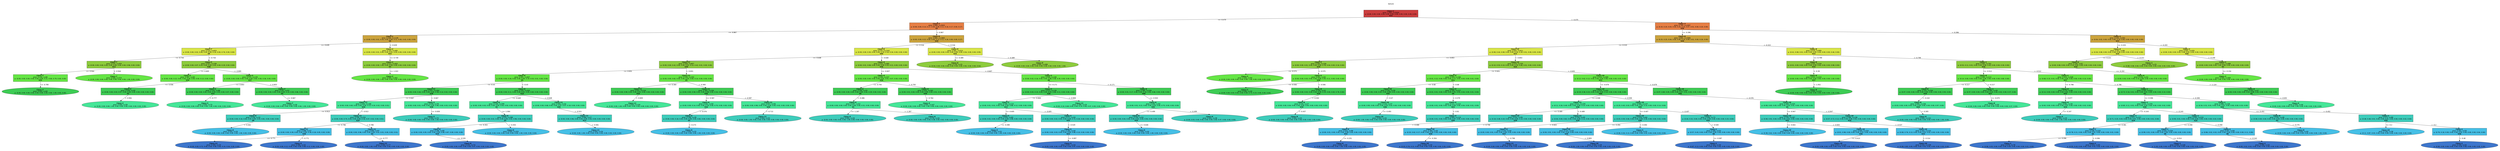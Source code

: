 digraph Tree {
splines=false;
graph [pad=".25", ranksep="0.5", nodesep="1"];
node [shape=rect, style="filled", color="black", fontname="helvetica",fillcolor="white"] ;
edge [fontname="helvetica"] ;
0 [label="texture", shape=plaintext];
0:s -> 1:n [style=invis];   
1 [label=<<b> Class=1 </b> <br/> error: 1.000, n=5500 <br/> p: (0.09, 0.09, 0.09, 0.09, 0.09, 0.09, 0.09, 0.09, 0.09, 0.09, 0.09) <br/><b>V33</b>>, fillcolor="0.000 0.7 0.800", shape="rect"];
2 [label=<<b> Class=2 </b> <br/> error: 0.808, n=3003 <br/> p: (0.00, 0.00, 0.14, 0.17, 0.00, 0.08, 0.11, 0.16, 0.17, 0.00, 0.17) <br/><b>V3</b>>, fillcolor="0.060 0.7 0.900", shape="rect"];
1:s -> 2:n [label="<= -0.475"] ;
3 [label=<<b> Class=2 </b> <br/> error: 0.436, n=1138 <br/> p: (0.00, 0.00, 0.01, 0.44, 0.00, 0.00, 0.11, 0.00, 0.43, 0.00, 0.00) <br/><b>V4</b>>, fillcolor="0.120 0.7 0.800", shape="rect"];
2:s -> 3:n [label="<= -0.867"] ;
4 [label=<<b> Class=7 </b> <br/> error: 0.314, n=653 <br/> p: (0.00, 0.00, 0.02, 0.06, 0.00, 0.00, 0.16, 0.00, 0.76, 0.00, 0.00) <br/><b>V9</b>>, fillcolor="0.180 0.7 0.900", shape="rect"];
3:s -> 4:n [label="<= -0.639"] ;
5 [label=<<b> Class=7 </b> <br/> error: 0.070, n=454 <br/> p: (0.00, 0.00, 0.00, 0.00, 0.00, 0.00, 0.04, 0.00, 0.96, 0.00, 0.00) <br/><b>V12</b>>, fillcolor="0.240 0.7 0.800", shape="rect"];
4:s -> 5:n [label="<= -0.744"] ;
6 [label=<<b> Class=7 </b> <br/> error: 0.216, n=80 <br/> p: (0.00, 0.00, 0.00, 0.00, 0.00, 0.00, 0.21, 0.00, 0.79, 0.00, 0.00) <br/><b>V35</b>>, fillcolor="0.300 0.7 0.900", shape="rect"];
5:s -> 6:n [label="<= -0.944"] ;
7 [label=<<b> Class=7 </b> <br/> error: 0.000, n=60 <br/> p: (0.00, 0.00, 0.00, 0.00, 0.00, 0.00, 0.00, 0.00, 1.00, 0.00, 0.00) >, fillcolor="0.360 0.7 0.800", shape="oval"];
6:s -> 7:n [label="<= -0.785"] ;
8 [label=<<b> Class=7 </b> <br/> error: 0.008, n=374 <br/> p: (0.00, 0.00, 0.00, 0.00, 0.00, 0.00, 0.00, 0.00, 1.00, 0.00, 0.00) >, fillcolor="0.300 0.7 0.900", shape="oval"];
5:s -> 8:n [label="> -0.944"] ;
9 [label=<<b> Class=5 </b> <br/> error: 0.507, n=199 <br/> p: (0.00, 0.00, 0.07, 0.20, 0.00, 0.00, 0.45, 0.00, 0.29, 0.00, 0.00) <br/><b>V38</b>>, fillcolor="0.240 0.7 0.800", shape="rect"];
4:s -> 9:n [label="> -0.744"] ;
10 [label=<<b> Class=2 </b> <br/> error: 0.367, n=60 <br/> p: (0.00, 0.00, 0.22, 0.65, 0.00, 0.00, 0.00, 0.00, 0.13, 0.00, 0.00) <br/><b>V24</b>>, fillcolor="0.300 0.7 0.900", shape="rect"];
9:s -> 10:n [label="<= -0.805"] ;
11 [label=<<b> Class=2 </b> <br/> error: 0.049, n=40 <br/> p: (0.00, 0.00, 0.03, 0.97, 0.00, 0.00, 0.00, 0.00, 0.00, 0.00, 0.00) <br/><b>V2</b>>, fillcolor="0.360 0.7 0.800", shape="rect"];
10:s -> 11:n [label="<= -0.936"] ;
12 [label=<<b> Class=2 </b> <br/> error: 0.000, n=39 <br/> p: (0.00, 0.00, 0.00, 1.00, 0.00, 0.00, 0.00, 0.00, 0.00, 0.00, 0.00) >, fillcolor="0.420 0.7 0.900", shape="oval"];
11:s -> 12:n [label="> -0.961"] ;
13 [label=<<b> Class=5 </b> <br/> error: 0.272, n=139 <br/> p: (0.00, 0.00, 0.00, 0.00, 0.00, 0.00, 0.64, 0.00, 0.36, 0.00, 0.00) <br/><b>V27</b>>, fillcolor="0.300 0.7 0.900", shape="rect"];
9:s -> 13:n [label="> -0.805"] ;
14 [label=<<b> Class=5 </b> <br/> error: 0.104, n=88 <br/> p: (0.00, 0.00, 0.00, 0.00, 0.00, 0.00, 0.93, 0.00, 0.07, 0.00, 0.00) <br/><b>V33</b>>, fillcolor="0.360 0.7 0.800", shape="rect"];
13:s -> 14:n [label="<= -0.853"] ;
15 [label=<<b> Class=5 </b> <br/> error: 0.000, n=75 <br/> p: (0.00, 0.00, 0.00, 0.00, 0.00, 0.00, 1.00, 0.00, 0.00, 0.00, 0.00) >, fillcolor="0.420 0.7 0.900", shape="oval"];
14:s -> 15:n [label="> -0.777"] ;
16 [label=<<b> Class=7 </b> <br/> error: 0.167, n=51 <br/> p: (0.00, 0.00, 0.00, 0.00, 0.00, 0.00, 0.14, 0.00, 0.86, 0.00, 0.00) <br/><b>V5</b>>, fillcolor="0.360 0.7 0.800", shape="rect"];
13:s -> 16:n [label="> -0.853"] ;
17 [label=<<b> Class=7 </b> <br/> error: 0.000, n=36 <br/> p: (0.00, 0.00, 0.00, 0.00, 0.00, 0.00, 0.00, 0.00, 1.00, 0.00, 0.00) >, fillcolor="0.420 0.7 0.900", shape="oval"];
16:s -> 17:n [label="<= -0.667"] ;
18 [label=<<b> Class=2 </b> <br/> error: 0.103, n=485 <br/> p: (0.00, 0.00, 0.01, 0.95, 0.00, 0.01, 0.03, 0.00, 0.00, 0.00, 0.00) <br/><b>V33</b>>, fillcolor="0.180 0.7 0.900", shape="rect"];
3:s -> 18:n [label="> -0.639"] ;
19 [label=<<b> Class=2 </b> <br/> error: 0.012, n=463 <br/> p: (0.00, 0.00, 0.00, 1.00, 0.00, 0.00, 0.00, 0.00, 0.00, 0.00, 0.00) <br/><b>V3</b>>, fillcolor="0.240 0.7 0.800", shape="rect"];
18:s -> 19:n [label="<= -0.739"] ;
20 [label=<<b> Class=2 </b> <br/> error: 0.000, n=461 <br/> p: (0.00, 0.00, 0.00, 1.00, 0.00, 0.00, 0.00, 0.00, 0.00, 0.00, 0.00) >, fillcolor="0.300 0.7 0.900", shape="oval"];
19:s -> 20:n [label="<= -1.022"] ;
21 [label=<<b> Class=9 </b> <br/> error: 0.665, n=1865 <br/> p: (0.00, 0.00, 0.22, 0.00, 0.00, 0.13, 0.11, 0.26, 0.00, 0.00, 0.27) <br/><b>V20</b>>, fillcolor="0.120 0.7 0.800", shape="rect"];
2:s -> 21:n [label="> -0.867"] ;
22 [label=<<b> Class=6 </b> <br/> error: 0.579, n=1342 <br/> p: (0.00, 0.00, 0.30, 0.00, 0.00, 0.19, 0.16, 0.34, 0.00, 0.00, 0.00) <br/><b>V40</b>>, fillcolor="0.180 0.7 0.900", shape="rect"];
21:s -> 22:n [label="<= -0.316"] ;
23 [label=<<b> Class=11 </b> <br/> error: 0.459, n=857 <br/> p: (0.00, 0.00, 0.42, 0.00, 0.00, 0.02, 0.14, 0.42, 0.01, 0.00, 0.00) <br/><b>V30</b>>, fillcolor="0.240 0.7 0.800", shape="rect"];
22:s -> 23:n [label="<= -0.648"] ;
24 [label=<<b> Class=6 </b> <br/> error: 0.451, n=607 <br/> p: (0.00, 0.00, 0.26, 0.00, 0.00, 0.00, 0.19, 0.53, 0.01, 0.00, 0.00) <br/><b>V5</b>>, fillcolor="0.300 0.7 0.900", shape="rect"];
23:s -> 24:n [label="<= -0.831"] ;
25 [label=<<b> Class=11 </b> <br/> error: 0.457, n=264 <br/> p: (0.00, 0.00, 0.46, 0.00, 0.00, 0.00, 0.38, 0.14, 0.02, 0.00, 0.00) <br/><b>V38</b>>, fillcolor="0.360 0.7 0.800", shape="rect"];
24:s -> 25:n [label="<= -0.43"] ;
26 [label=<<b> Class=11 </b> <br/> error: 0.404, n=186 <br/> p: (0.00, 0.00, 0.65, 0.00, 0.00, 0.00, 0.13, 0.20, 0.02, 0.00, 0.01) <br/><b>V24</b>>, fillcolor="0.420 0.7 0.900", shape="rect"];
25:s -> 26:n [label="<= -0.667"] ;
27 [label=<<b> Class=6 </b> <br/> error: 0.236, n=32 <br/> p: (0.00, 0.00, 0.16, 0.00, 0.00, 0.00, 0.03, 0.81, 0.00, 0.00, 0.00) <br/><b>V6</b>>, fillcolor="0.480 0.7 0.800", shape="rect"];
26:s -> 27:n [label="<= -0.913"] ;
28 [label=<<b> Class=6 </b> <br/> error: 0.000, n=26 <br/> p: (0.00, 0.00, 0.00, 0.00, 0.00, 0.00, 0.00, 1.00, 0.00, 0.00, 0.00) >, fillcolor="0.540 0.7 0.900", shape="oval"];
27:s -> 28:n [label="> -0.462"] ;
29 [label=<<b> Class=11 </b> <br/> error: 0.336, n=154 <br/> p: (0.00, 0.00, 0.75, 0.00, 0.00, 0.00, 0.16, 0.07, 0.02, 0.00, 0.01) <br/><b>V10</b>>, fillcolor="0.480 0.7 0.800", shape="rect"];
26:s -> 29:n [label="> -0.913"] ;
30 [label=<<b> Class=11 </b> <br/> error: 0.498, n=57 <br/> p: (0.00, 0.00, 0.39, 0.00, 0.00, 0.00, 0.39, 0.18, 0.05, 0.00, 0.00) <br/><b>V38</b>>, fillcolor="0.540 0.7 0.900", shape="rect"];
29:s -> 30:n [label="<= -0.786"] ;
31 [label=<<b> Class=11 </b> <br/> error: 0.295, n=25 <br/> p: (0.00, 0.00, 0.72, 0.00, 0.00, 0.00, 0.00, 0.24, 0.04, 0.00, 0.00) >, fillcolor="0.600 0.7 0.800", shape="oval"];
30:s -> 31:n [label="<= -0.771"] ;
32 [label=<<b> Class=5 </b> <br/> error: 0.396, n=32 <br/> p: (0.00, 0.00, 0.12, 0.00, 0.00, 0.00, 0.69, 0.12, 0.06, 0.00, 0.00) >, fillcolor="0.600 0.7 0.800", shape="oval"];
30:s -> 32:n [label="> -0.771"] ;
33 [label=<<b> Class=11 </b> <br/> error: 0.090, n=97 <br/> p: (0.00, 0.00, 0.96, 0.00, 0.00, 0.00, 0.02, 0.01, 0.00, 0.00, 0.01) <br/><b>V2</b>>, fillcolor="0.540 0.7 0.900", shape="rect"];
29:s -> 33:n [label="> -0.786"] ;
34 [label=<<b> Class=11 </b> <br/> error: 0.000, n=77 <br/> p: (0.00, 0.00, 1.00, 0.00, 0.00, 0.00, 0.00, 0.00, 0.00, 0.00, 0.00) >, fillcolor="0.600 0.7 0.800", shape="oval"];
33:s -> 34:n [label="<= -0.777"] ;
35 [label=<<b> Class=5 </b> <br/> error: 0.078, n=78 <br/> p: (0.00, 0.00, 0.01, 0.00, 0.00, 0.00, 0.96, 0.00, 0.03, 0.00, 0.00) <br/><b>V28</b>>, fillcolor="0.420 0.7 0.900", shape="rect"];
25:s -> 35:n [label="> -0.667"] ;
36 [label=<<b> Class=5 </b> <br/> error: 0.000, n=70 <br/> p: (0.00, 0.00, 0.00, 0.00, 0.00, 0.00, 1.00, 0.00, 0.00, 0.00, 0.00) >, fillcolor="0.480 0.7 0.800", shape="oval"];
35:s -> 36:n [label="<= -0.658"] ;
37 [label=<<b> Class=6 </b> <br/> error: 0.244, n=343 <br/> p: (0.00, 0.00, 0.11, 0.00, 0.00, 0.01, 0.05, 0.83, 0.00, 0.00, 0.00) <br/><b>V10</b>>, fillcolor="0.360 0.7 0.800", shape="rect"];
24:s -> 37:n [label="> -0.43"] ;
38 [label=<<b> Class=6 </b> <br/> error: 0.130, n=299 <br/> p: (0.00, 0.00, 0.03, 0.00, 0.00, 0.00, 0.04, 0.93, 0.00, 0.00, 0.00) <br/><b>V1</b>>, fillcolor="0.420 0.7 0.900", shape="rect"];
37:s -> 38:n [label="<= -0.648"] ;
39 [label=<<b> Class=6 </b> <br/> error: 0.078, n=288 <br/> p: (0.00, 0.00, 0.01, 0.00, 0.00, 0.00, 0.02, 0.96, 0.00, 0.00, 0.00) <br/><b>V5</b>>, fillcolor="0.480 0.7 0.800", shape="rect"];
38:s -> 39:n [label="<= -1.064"] ;
40 [label=<<b> Class=6 </b> <br/> error: 0.196, n=85 <br/> p: (0.00, 0.00, 0.05, 0.00, 0.00, 0.00, 0.08, 0.87, 0.00, 0.00, 0.00) <br/><b>V19</b>>, fillcolor="0.540 0.7 0.900", shape="rect"];
39:s -> 40:n [label="<= -0.353"] ;
41 [label=<<b> Class=6 </b> <br/> error: 0.103, n=74 <br/> p: (0.00, 0.00, 0.00, 0.00, 0.00, 0.00, 0.07, 0.93, 0.00, 0.00, 0.00) >, fillcolor="0.600 0.7 0.800", shape="oval"];
40:s -> 41:n [label="<= -0.535"] ;
42 [label=<<b> Class=6 </b> <br/> error: 0.000, n=203 <br/> p: (0.00, 0.00, 0.00, 0.00, 0.00, 0.00, 0.00, 1.00, 0.00, 0.00, 0.00) >, fillcolor="0.540 0.7 0.900", shape="oval"];
39:s -> 42:n [label="> -0.353"] ;
43 [label=<<b> Class=11 </b> <br/> error: 0.391, n=44 <br/> p: (0.00, 0.00, 0.68, 0.00, 0.00, 0.07, 0.07, 0.18, 0.00, 0.00, 0.00) <br/><b>V26</b>>, fillcolor="0.420 0.7 0.900", shape="rect"];
37:s -> 43:n [label="> -0.648"] ;
44 [label=<<b> Class=11 </b> <br/> error: 0.066, n=27 <br/> p: (0.00, 0.00, 0.96, 0.00, 0.00, 0.00, 0.04, 0.00, 0.00, 0.00, 0.00) <br/><b>V13</b>>, fillcolor="0.480 0.7 0.800", shape="rect"];
43:s -> 44:n [label="> -0.521"] ;
45 [label=<<b> Class=11 </b> <br/> error: 0.000, n=26 <br/> p: (0.00, 0.00, 1.00, 0.00, 0.00, 0.00, 0.00, 0.00, 0.00, 0.00, 0.00) >, fillcolor="0.540 0.7 0.900", shape="oval"];
44:s -> 45:n [label="> -0.581"] ;
46 [label=<<b> Class=11 </b> <br/> error: 0.239, n=250 <br/> p: (0.00, 0.00, 0.82, 0.00, 0.00, 0.04, 0.00, 0.14, 0.00, 0.00, 0.00) <br/><b>V5</b>>, fillcolor="0.300 0.7 0.900", shape="rect"];
23:s -> 46:n [label="> -0.831"] ;
47 [label=<<b> Class=11 </b> <br/> error: 0.031, n=144 <br/> p: (0.00, 0.00, 0.99, 0.00, 0.00, 0.01, 0.00, 0.00, 0.00, 0.00, 0.00) <br/><b>V10</b>>, fillcolor="0.360 0.7 0.800", shape="rect"];
46:s -> 47:n [label="<= -0.369"] ;
48 [label=<<b> Class=11 </b> <br/> error: 0.000, n=140 <br/> p: (0.00, 0.00, 1.00, 0.00, 0.00, 0.00, 0.00, 0.00, 0.00, 0.00, 0.00) >, fillcolor="0.420 0.7 0.900", shape="oval"];
47:s -> 48:n [label="> -0.805"] ;
49 [label=<<b> Class=11 </b> <br/> error: 0.365, n=106 <br/> p: (0.00, 0.00, 0.58, 0.00, 0.00, 0.08, 0.00, 0.34, 0.00, 0.00, 0.00) <br/><b>V36</b>>, fillcolor="0.360 0.7 0.800", shape="rect"];
46:s -> 49:n [label="> -0.369"] ;
50 [label=<<b> Class=6 </b> <br/> error: 0.341, n=50 <br/> p: (0.00, 0.00, 0.14, 0.00, 0.00, 0.16, 0.00, 0.70, 0.00, 0.00, 0.00) <br/><b>V16</b>>, fillcolor="0.420 0.7 0.900", shape="rect"];
49:s -> 50:n [label="<= -0.587"] ;
51 [label=<<b> Class=6 </b> <br/> error: 0.196, n=39 <br/> p: (0.00, 0.00, 0.18, 0.00, 0.00, 0.00, 0.00, 0.82, 0.00, 0.00, 0.00) <br/><b>V5</b>>, fillcolor="0.480 0.7 0.800", shape="rect"];
50:s -> 51:n [label="> -0.576"] ;
52 [label=<<b> Class=6 </b> <br/> error: 0.000, n=25 <br/> p: (0.00, 0.00, 0.00, 0.00, 0.00, 0.00, 0.00, 1.00, 0.00, 0.00, 0.00) >, fillcolor="0.540 0.7 0.900", shape="oval"];
51:s -> 52:n [label="> -0.273"] ;
53 [label=<<b> Class=11 </b> <br/> error: 0.037, n=56 <br/> p: (0.00, 0.00, 0.98, 0.00, 0.00, 0.00, 0.00, 0.02, 0.00, 0.00, 0.00) <br/><b>V24</b>>, fillcolor="0.420 0.7 0.900", shape="rect"];
49:s -> 53:n [label="> -0.587"] ;
54 [label=<<b> Class=11 </b> <br/> error: 0.000, n=55 <br/> p: (0.00, 0.00, 1.00, 0.00, 0.00, 0.00, 0.00, 0.00, 0.00, 0.00, 0.00) >, fillcolor="0.480 0.7 0.800", shape="oval"];
53:s -> 54:n [label="> -0.713"] ;
55 [label=<<b> Class=4 </b> <br/> error: 0.532, n=485 <br/> p: (0.00, 0.01, 0.08, 0.00, 0.00, 0.49, 0.20, 0.21, 0.00, 0.00, 0.00) <br/><b>V36</b>>, fillcolor="0.240 0.7 0.800", shape="rect"];
22:s -> 55:n [label="> -0.648"] ;
56 [label=<<b> Class=4 </b> <br/> error: 0.150, n=237 <br/> p: (0.00, 0.00, 0.00, 0.00, 0.00, 0.91, 0.01, 0.07, 0.00, 0.00, 0.00) <br/><b>V30</b>>, fillcolor="0.300 0.7 0.900", shape="rect"];
55:s -> 56:n [label="<= -0.607"] ;
57 [label=<<b> Class=4 </b> <br/> error: 0.346, n=55 <br/> p: (0.00, 0.00, 0.00, 0.00, 0.00, 0.65, 0.04, 0.29, 0.00, 0.02, 0.00) <br/><b>V4</b>>, fillcolor="0.360 0.7 0.800", shape="rect"];
56:s -> 57:n [label="<= -0.793"] ;
58 [label=<<b> Class=4 </b> <br/> error: 0.257, n=52 <br/> p: (0.00, 0.00, 0.00, 0.00, 0.00, 0.69, 0.00, 0.31, 0.00, 0.00, 0.00) <br/><b>V1</b>>, fillcolor="0.420 0.7 0.900", shape="rect"];
57:s -> 58:n [label="> -0.486"] ;
59 [label=<<b> Class=4 </b> <br/> error: 0.000, n=26 <br/> p: (0.00, 0.00, 0.00, 0.00, 0.00, 1.00, 0.00, 0.00, 0.00, 0.00, 0.00) >, fillcolor="0.480 0.7 0.800", shape="oval"];
58:s -> 59:n [label="<= -1.267"] ;
60 [label=<<b> Class=6 </b> <br/> error: 0.278, n=26 <br/> p: (0.00, 0.00, 0.00, 0.00, 0.00, 0.38, 0.00, 0.62, 0.00, 0.00, 0.00) >, fillcolor="0.480 0.7 0.800", shape="oval"];
58:s -> 60:n [label="> -1.267"] ;
61 [label=<<b> Class=4 </b> <br/> error: 0.028, n=182 <br/> p: (0.00, 0.01, 0.00, 0.00, 0.00, 0.99, 0.00, 0.01, 0.00, 0.00, 0.00) <br/><b>V30</b>>, fillcolor="0.360 0.7 0.800", shape="rect"];
56:s -> 61:n [label="> -0.793"] ;
62 [label=<<b> Class=4 </b> <br/> error: 0.000, n=167 <br/> p: (0.00, 0.00, 0.00, 0.00, 0.00, 1.00, 0.00, 0.00, 0.00, 0.00, 0.00) >, fillcolor="0.420 0.7 0.900", shape="oval"];
61:s -> 62:n [label="> -0.764"] ;
63 [label=<<b> Class=5 </b> <br/> error: 0.549, n=248 <br/> p: (0.00, 0.02, 0.16, 0.00, 0.00, 0.08, 0.38, 0.35, 0.00, 0.00, 0.00) <br/><b>V6</b>>, fillcolor="0.300 0.7 0.900", shape="rect"];
55:s -> 63:n [label="> -0.607"] ;
64 [label=<<b> Class=5 </b> <br/> error: 0.413, n=139 <br/> p: (0.00, 0.03, 0.15, 0.00, 0.00, 0.03, 0.68, 0.11, 0.00, 0.00, 0.00) <br/><b>V30</b>>, fillcolor="0.360 0.7 0.800", shape="rect"];
63:s -> 64:n [label="<= -0.171"] ;
65 [label=<<b> Class=5 </b> <br/> error: 0.194, n=110 <br/> p: (0.00, 0.01, 0.01, 0.00, 0.00, 0.00, 0.86, 0.12, 0.00, 0.00, 0.00) <br/><b>V13</b>>, fillcolor="0.420 0.7 0.900", shape="rect"];
64:s -> 65:n [label="<= -0.808"] ;
66 [label=<<b> Class=5 </b> <br/> error: 0.035, n=60 <br/> p: (0.00, 0.02, 0.00, 0.00, 0.00, 0.00, 0.98, 0.00, 0.00, 0.00, 0.00) <br/><b>V4</b>>, fillcolor="0.480 0.7 0.800", shape="rect"];
65:s -> 66:n [label="<= -0.605"] ;
67 [label=<<b> Class=5 </b> <br/> error: 0.000, n=52 <br/> p: (0.00, 0.00, 0.00, 0.00, 0.00, 0.00, 1.00, 0.00, 0.00, 0.00, 0.00) >, fillcolor="0.540 0.7 0.900", shape="oval"];
66:s -> 67:n [label="<= -0.498"] ;
68 [label=<<b> Class=5 </b> <br/> error: 0.277, n=50 <br/> p: (0.00, 0.00, 0.02, 0.00, 0.00, 0.00, 0.72, 0.26, 0.00, 0.00, 0.00) <br/><b>V35</b>>, fillcolor="0.480 0.7 0.800", shape="rect"];
65:s -> 68:n [label="> -0.605"] ;
69 [label=<<b> Class=5 </b> <br/> error: 0.183, n=40 <br/> p: (0.00, 0.00, 0.03, 0.00, 0.00, 0.00, 0.88, 0.10, 0.00, 0.00, 0.00) <br/><b>V23</b>>, fillcolor="0.540 0.7 0.900", shape="rect"];
68:s -> 69:n [label="> -0.529"] ;
70 [label=<<b> Class=5 </b> <br/> error: 0.057, n=33 <br/> p: (0.00, 0.00, 0.00, 0.00, 0.00, 0.00, 0.97, 0.03, 0.00, 0.00, 0.00) >, fillcolor="0.600 0.7 0.800", shape="oval"];
69:s -> 70:n [label="<= -0.897"] ;
71 [label=<<b> Class=11 </b> <br/> error: 0.396, n=29 <br/> p: (0.00, 0.10, 0.69, 0.00, 0.00, 0.14, 0.00, 0.07, 0.00, 0.00, 0.00) >, fillcolor="0.420 0.7 0.900", shape="oval"];
64:s -> 71:n [label="> -0.808"] ;
72 [label=<<b> Class=6 </b> <br/> error: 0.380, n=109 <br/> p: (0.00, 0.01, 0.17, 0.00, 0.00, 0.16, 0.00, 0.66, 0.00, 0.00, 0.00) <br/><b>V40</b>>, fillcolor="0.360 0.7 0.800", shape="rect"];
63:s -> 72:n [label="> -0.171"] ;
73 [label=<<b> Class=6 </b> <br/> error: 0.293, n=92 <br/> p: (0.00, 0.01, 0.21, 0.00, 0.00, 0.03, 0.00, 0.75, 0.00, 0.00, 0.00) <br/><b>V35</b>>, fillcolor="0.420 0.7 0.900", shape="rect"];
72:s -> 73:n [label="<= -0.503"] ;
74 [label=<<b> Class=6 </b> <br/> error: 0.104, n=54 <br/> p: (0.00, 0.00, 0.04, 0.00, 0.00, 0.02, 0.00, 0.94, 0.00, 0.00, 0.00) <br/><b>V10</b>>, fillcolor="0.480 0.7 0.800", shape="rect"];
73:s -> 74:n [label="<= -0.499"] ;
75 [label=<<b> Class=6 </b> <br/> error: 0.000, n=44 <br/> p: (0.00, 0.00, 0.00, 0.00, 0.00, 0.00, 0.00, 1.00, 0.00, 0.00, 0.00) >, fillcolor="0.540 0.7 0.900", shape="oval"];
74:s -> 75:n [label="<= -0.646"] ;
76 [label=<<b> Class=6 </b> <br/> error: 0.402, n=38 <br/> p: (0.00, 0.03, 0.45, 0.00, 0.00, 0.05, 0.00, 0.47, 0.00, 0.00, 0.00) >, fillcolor="0.480 0.7 0.800", shape="oval"];
73:s -> 76:n [label="> -0.499"] ;
77 [label=<<b> Class=9 </b> <br/> error: 0.081, n=523 <br/> p: (0.00, 0.00, 0.00, 0.00, 0.00, 0.00, 0.00, 0.04, 0.00, 0.00, 0.95) <br/><b>V24</b>>, fillcolor="0.180 0.7 0.900", shape="rect"];
21:s -> 77:n [label="> -0.316"] ;
78 [label=<<b> Class=6 </b> <br/> error: 0.139, n=25 <br/> p: (0.04, 0.00, 0.00, 0.00, 0.00, 0.00, 0.00, 0.92, 0.00, 0.00, 0.04) >, fillcolor="0.240 0.7 0.800", shape="oval"];
77:s -> 78:n [label="<= -0.489"] ;
79 [label=<<b> Class=9 </b> <br/> error: 0.000, n=498 <br/> p: (0.00, 0.00, 0.00, 0.00, 0.00, 0.00, 0.00, 0.00, 0.00, 0.00, 1.00) >, fillcolor="0.240 0.7 0.800", shape="oval"];
77:s -> 79:n [label="> -0.489"] ;
80 [label=<<b> Class=3 </b> <br/> error: 0.765, n=2497 <br/> p: (0.20, 0.20, 0.03, 0.00, 0.20, 0.10, 0.07, 0.01, 0.00, 0.20, 0.00) <br/><b>V30</b>>, fillcolor="0.060 0.7 0.900", shape="rect"];
1:s -> 80:n [label="> -0.475"] ;
81 [label=<<b> Class=8 </b> <br/> error: 0.691, n=1906 <br/> p: (0.25, 0.25, 0.04, 0.00, 0.00, 0.10, 0.09, 0.01, 0.00, 0.26, 0.00) <br/><b>V20</b>>, fillcolor="0.120 0.7 0.800", shape="rect"];
80:s -> 81:n [label="<= -0.396"] ;
82 [label=<<b> Class=10 </b> <br/> error: 0.655, n=911 <br/> p: (0.08, 0.44, 0.08, 0.00, 0.00, 0.16, 0.18, 0.01, 0.00, 0.05, 0.00) <br/><b>V23</b>>, fillcolor="0.180 0.7 0.900", shape="rect"];
81:s -> 82:n [label="<= -0.315"] ;
83 [label=<<b> Class=5 </b> <br/> error: 0.284, n=156 <br/> p: (0.00, 0.00, 0.01, 0.00, 0.00, 0.00, 0.78, 0.04, 0.00, 0.16, 0.00) <br/><b>V19</b>>, fillcolor="0.240 0.7 0.800", shape="rect"];
82:s -> 83:n [label="<= -0.853"] ;
84 [label=<<b> Class=5 </b> <br/> error: 0.000, n=94 <br/> p: (0.00, 0.00, 0.00, 0.00, 0.00, 0.00, 1.00, 0.00, 0.00, 0.00, 0.00) >, fillcolor="0.300 0.7 0.900", shape="oval"];
83:s -> 84:n [label="<= -0.575"] ;
85 [label=<<b> Class=5 </b> <br/> error: 0.451, n=62 <br/> p: (0.00, 0.00, 0.03, 0.00, 0.00, 0.00, 0.45, 0.11, 0.00, 0.40, 0.00) <br/><b>V20</b>>, fillcolor="0.300 0.7 0.900", shape="rect"];
83:s -> 85:n [label="> -0.575"] ;
86 [label=<<b> Class=5 </b> <br/> error: 0.284, n=30 <br/> p: (0.00, 0.00, 0.03, 0.00, 0.00, 0.00, 0.73, 0.23, 0.00, 0.00, 0.00) >, fillcolor="0.360 0.7 0.800", shape="oval"];
85:s -> 86:n [label="<= -0.506"] ;
87 [label=<<b> Class=8 </b> <br/> error: 0.256, n=32 <br/> p: (0.00, 0.00, 0.03, 0.00, 0.00, 0.00, 0.19, 0.00, 0.00, 0.78, 0.00) <br/><b>V10</b>>, fillcolor="0.360 0.7 0.800", shape="rect"];
85:s -> 87:n [label="> -0.506"] ;
88 [label=<<b> Class=8 </b> <br/> error: 0.132, n=27 <br/> p: (0.00, 0.00, 0.04, 0.00, 0.00, 0.00, 0.04, 0.00, 0.00, 0.93, 0.00) <br/><b>V19</b>>, fillcolor="0.420 0.7 0.900", shape="rect"];
87:s -> 88:n [label="> -0.502"] ;
89 [label=<<b> Class=8 </b> <br/> error: 0.000, n=25 <br/> p: (0.00, 0.00, 0.00, 0.00, 0.00, 0.00, 0.00, 0.00, 0.00, 1.00, 0.00) >, fillcolor="0.480 0.7 0.800", shape="oval"];
88:s -> 89:n [label="> -0.457"] ;
90 [label=<<b> Class=10 </b> <br/> error: 0.579, n=755 <br/> p: (0.10, 0.53, 0.10, 0.00, 0.00, 0.19, 0.06, 0.01, 0.00, 0.03, 0.00) <br/><b>V24</b>>, fillcolor="0.240 0.7 0.800", shape="rect"];
82:s -> 90:n [label="> -0.853"] ;
91 [label=<<b> Class=4 </b> <br/> error: 0.353, n=166 <br/> p: (0.01, 0.22, 0.00, 0.00, 0.00, 0.71, 0.03, 0.03, 0.00, 0.01, 0.00) <br/><b>V12</b>>, fillcolor="0.300 0.7 0.900", shape="rect"];
90:s -> 91:n [label="<= -0.601"] ;
92 [label=<<b> Class=10 </b> <br/> error: 0.162, n=39 <br/> p: (0.00, 0.90, 0.00, 0.00, 0.00, 0.08, 0.03, 0.00, 0.00, 0.00, 0.00) <br/><b>V35</b>>, fillcolor="0.360 0.7 0.800", shape="rect"];
91:s -> 92:n [label="<= -0.68"] ;
93 [label=<<b> Class=10 </b> <br/> error: 0.103, n=37 <br/> p: (0.00, 0.95, 0.00, 0.00, 0.00, 0.03, 0.03, 0.00, 0.00, 0.00, 0.00) <br/><b>V36</b>>, fillcolor="0.420 0.7 0.900", shape="rect"];
92:s -> 93:n [label="> -0.47"] ;
94 [label=<<b> Class=10 </b> <br/> error: 0.000, n=34 <br/> p: (0.00, 1.00, 0.00, 0.00, 0.00, 0.00, 0.00, 0.00, 0.00, 0.00, 0.00) >, fillcolor="0.480 0.7 0.800", shape="oval"];
93:s -> 94:n [label="<= -0.493"] ;
95 [label=<<b> Class=4 </b> <br/> error: 0.184, n=127 <br/> p: (0.01, 0.01, 0.00, 0.00, 0.00, 0.91, 0.03, 0.04, 0.00, 0.01, 0.00) <br/><b>V4</b>>, fillcolor="0.360 0.7 0.800", shape="rect"];
91:s -> 95:n [label="> -0.68"] ;
96 [label=<<b> Class=4 </b> <br/> error: 0.111, n=122 <br/> p: (0.00, 0.01, 0.00, 0.00, 0.00, 0.94, 0.00, 0.04, 0.00, 0.01, 0.00) <br/><b>V23</b>>, fillcolor="0.420 0.7 0.900", shape="rect"];
95:s -> 96:n [label="> -0.379"] ;
97 [label=<<b> Class=4 </b> <br/> error: 0.069, n=119 <br/> p: (0.00, 0.01, 0.00, 0.00, 0.00, 0.97, 0.00, 0.03, 0.00, 0.00, 0.00) <br/><b>V20</b>>, fillcolor="0.480 0.7 0.800", shape="rect"];
96:s -> 97:n [label="> -0.81"] ;
98 [label=<<b> Class=4 </b> <br/> error: 0.024, n=98 <br/> p: (0.00, 0.01, 0.00, 0.00, 0.00, 0.99, 0.00, 0.00, 0.00, 0.00, 0.00) <br/><b>V33</b>>, fillcolor="0.540 0.7 0.900", shape="rect"];
97:s -> 98:n [label="> -0.468"] ;
99 [label=<<b> Class=4 </b> <br/> error: 0.000, n=95 <br/> p: (0.00, 0.00, 0.00, 0.00, 0.00, 1.00, 0.00, 0.00, 0.00, 0.00, 0.00) >, fillcolor="0.600 0.7 0.800", shape="oval"];
98:s -> 99:n [label="<= -0.251"] ;
100 [label=<<b> Class=10 </b> <br/> error: 0.510, n=589 <br/> p: (0.12, 0.62, 0.12, 0.00, 0.00, 0.04, 0.06, 0.00, 0.00, 0.03, 0.00) <br/><b>V23</b>>, fillcolor="0.300 0.7 0.900", shape="rect"];
90:s -> 100:n [label="> -0.601"] ;
101 [label=<<b> Class=10 </b> <br/> error: 0.624, n=242 <br/> p: (0.19, 0.36, 0.23, 0.00, 0.00, 0.00, 0.14, 0.00, 0.00, 0.08, 0.00) <br/><b>V40</b>>, fillcolor="0.360 0.7 0.800", shape="rect"];
100:s -> 101:n [label="<= -0.678"] ;
102 [label=<<b> Class=11 </b> <br/> error: 0.511, n=105 <br/> p: (0.11, 0.26, 0.49, 0.00, 0.00, 0.00, 0.14, 0.00, 0.00, 0.00, 0.00) <br/><b>V36</b>>, fillcolor="0.420 0.7 0.900", shape="rect"];
101:s -> 102:n [label="<= -0.506"] ;
103 [label=<<b> Class=10 </b> <br/> error: 0.524, n=56 <br/> p: (0.18, 0.48, 0.20, 0.00, 0.00, 0.00, 0.14, 0.00, 0.00, 0.00, 0.00) <br/><b>V30</b>>, fillcolor="0.480 0.7 0.800", shape="rect"];
102:s -> 103:n [label="<= -0.489"] ;
104 [label=<<b> Class=10 </b> <br/> error: 0.384, n=40 <br/> p: (0.20, 0.62, 0.17, 0.00, 0.00, 0.00, 0.00, 0.00, 0.00, 0.00, 0.00) <br/><b>V20</b>>, fillcolor="0.540 0.7 0.900", shape="rect"];
103:s -> 104:n [label="> -0.758"] ;
105 [label=<<b> Class=10 </b> <br/> error: 0.269, n=33 <br/> p: (0.03, 0.76, 0.21, 0.00, 0.00, 0.00, 0.00, 0.00, 0.00, 0.00, 0.00) >, fillcolor="0.600 0.7 0.800", shape="oval"];
104:s -> 105:n [label="<= -0.354"] ;
106 [label=<<b> Class=11 </b> <br/> error: 0.239, n=49 <br/> p: (0.04, 0.00, 0.82, 0.00, 0.00, 0.00, 0.14, 0.00, 0.00, 0.00, 0.00) <br/><b>V18</b>>, fillcolor="0.480 0.7 0.800", shape="rect"];
102:s -> 106:n [label="> -0.489"] ;
107 [label=<<b> Class=11 </b> <br/> error: 0.153, n=44 <br/> p: (0.05, 0.00, 0.91, 0.00, 0.00, 0.00, 0.05, 0.00, 0.00, 0.00, 0.00) <br/><b>V37</b>>, fillcolor="0.540 0.7 0.900", shape="rect"];
106:s -> 107:n [label="> -0.603"] ;
108 [label=<<b> Class=11 </b> <br/> error: 0.084, n=39 <br/> p: (0.00, 0.00, 0.95, 0.00, 0.00, 0.00, 0.05, 0.00, 0.00, 0.00, 0.00) >, fillcolor="0.600 0.7 0.800", shape="oval"];
107:s -> 108:n [label="> -0.798"] ;
109 [label=<<b> Class=10 </b> <br/> error: 0.566, n=137 <br/> p: (0.25, 0.45, 0.03, 0.00, 0.00, 0.00, 0.14, 0.00, 0.00, 0.14, 0.00) <br/><b>V20</b>>, fillcolor="0.420 0.7 0.900", shape="rect"];
101:s -> 109:n [label="> -0.506"] ;
110 [label=<<b> Class=10 </b> <br/> error: 0.424, n=64 <br/> p: (0.03, 0.59, 0.06, 0.00, 0.00, 0.00, 0.30, 0.00, 0.00, 0.02, 0.00) <br/><b>V36</b>>, fillcolor="0.480 0.7 0.800", shape="rect"];
109:s -> 110:n [label="<= -0.407"] ;
111 [label=<<b> Class=10 </b> <br/> error: 0.127, n=33 <br/> p: (0.00, 0.91, 0.00, 0.00, 0.00, 0.00, 0.09, 0.00, 0.00, 0.00, 0.00) <br/><b>V30</b>>, fillcolor="0.540 0.7 0.900", shape="rect"];
110:s -> 111:n [label="<= -0.494"] ;
112 [label=<<b> Class=10 </b> <br/> error: 0.000, n=29 <br/> p: (0.00, 1.00, 0.00, 0.00, 0.00, 0.00, 0.00, 0.00, 0.00, 0.00, 0.00) >, fillcolor="0.600 0.7 0.800", shape="oval"];
111:s -> 112:n [label="> -0.805"] ;
113 [label=<<b> Class=5 </b> <br/> error: 0.518, n=31 <br/> p: (0.06, 0.26, 0.13, 0.00, 0.00, 0.00, 0.52, 0.00, 0.00, 0.03, 0.00) >, fillcolor="0.540 0.7 0.900", shape="oval"];
110:s -> 113:n [label="> -0.494"] ;
114 [label=<<b> Class=1 </b> <br/> error: 0.446, n=73 <br/> p: (0.44, 0.32, 0.00, 0.00, 0.00, 0.00, 0.00, 0.00, 0.00, 0.25, 0.00) <br/><b>V16</b>>, fillcolor="0.480 0.7 0.800", shape="rect"];
109:s -> 114:n [label="> -0.407"] ;
115 [label=<<b> Class=1 </b> <br/> error: 0.285, n=53 <br/> p: (0.57, 0.43, 0.00, 0.00, 0.00, 0.00, 0.00, 0.00, 0.00, 0.00, 0.00) <br/><b>V6</b>>, fillcolor="0.540 0.7 0.900", shape="rect"];
114:s -> 115:n [label="> -0.549"] ;
116 [label=<<b> Class=1 </b> <br/> error: 0.164, n=30 <br/> p: (0.87, 0.13, 0.00, 0.00, 0.00, 0.00, 0.00, 0.00, 0.00, 0.00, 0.00) >, fillcolor="0.600 0.7 0.800", shape="oval"];
115:s -> 116:n [label="<= -0.087"] ;
117 [label=<<b> Class=10 </b> <br/> error: 0.309, n=347 <br/> p: (0.07, 0.80, 0.05, 0.00, 0.00, 0.07, 0.01, 0.00, 0.00, 0.00, 0.00) <br/><b>V36</b>>, fillcolor="0.360 0.7 0.800", shape="rect"];
100:s -> 117:n [label="> -0.678"] ;
118 [label=<<b> Class=10 </b> <br/> error: 0.269, n=325 <br/> p: (0.08, 0.83, 0.05, 0.00, 0.00, 0.03, 0.01, 0.00, 0.00, 0.00, 0.00) <br/><b>V1</b>>, fillcolor="0.420 0.7 0.900", shape="rect"];
117:s -> 118:n [label="> -0.576"] ;
119 [label=<<b> Class=10 </b> <br/> error: 0.130, n=187 <br/> p: (0.08, 0.91, 0.00, 0.00, 0.00, 0.01, 0.00, 0.00, 0.00, 0.00, 0.00) <br/><b>V32</b>>, fillcolor="0.480 0.7 0.800", shape="rect"];
118:s -> 119:n [label="<= -0.947"] ;
120 [label=<<b> Class=10 </b> <br/> error: 0.277, n=34 <br/> p: (0.38, 0.62, 0.00, 0.00, 0.00, 0.00, 0.00, 0.00, 0.00, 0.00, 0.00) >, fillcolor="0.540 0.7 0.900", shape="oval"];
119:s -> 120:n [label="<= -0.602"] ;
121 [label=<<b> Class=10 </b> <br/> error: 0.045, n=153 <br/> p: (0.01, 0.98, 0.00, 0.00, 0.00, 0.01, 0.00, 0.00, 0.00, 0.00, 0.00) <br/><b>V36</b>>, fillcolor="0.540 0.7 0.900", shape="rect"];
119:s -> 121:n [label="> -0.602"] ;
122 [label=<<b> Class=10 </b> <br/> error: 0.017, n=143 <br/> p: (0.00, 0.99, 0.00, 0.00, 0.00, 0.01, 0.00, 0.00, 0.00, 0.00, 0.00) >, fillcolor="0.600 0.7 0.800", shape="oval"];
121:s -> 122:n [label="<= -0.413"] ;
123 [label=<<b> Class=10 </b> <br/> error: 0.388, n=138 <br/> p: (0.07, 0.72, 0.12, 0.00, 0.00, 0.06, 0.02, 0.00, 0.00, 0.00, 0.00) <br/><b>V24</b>>, fillcolor="0.480 0.7 0.800", shape="rect"];
118:s -> 123:n [label="> -0.947"] ;
124 [label=<<b> Class=10 </b> <br/> error: 0.342, n=132 <br/> p: (0.08, 0.76, 0.13, 0.00, 0.00, 0.02, 0.02, 0.00, 0.00, 0.00, 0.00) <br/><b>V33</b>>, fillcolor="0.540 0.7 0.900", shape="rect"];
123:s -> 124:n [label="> -0.537"] ;
125 [label=<<b> Class=10 </b> <br/> error: 0.232, n=109 <br/> p: (0.08, 0.85, 0.05, 0.00, 0.00, 0.02, 0.00, 0.00, 0.00, 0.00, 0.00) >, fillcolor="0.600 0.7 0.800", shape="oval"];
124:s -> 125:n [label="> -0.314"] ;
126 [label=<<b> Class=8 </b> <br/> error: 0.470, n=995 <br/> p: (0.41, 0.08, 0.01, 0.00, 0.00, 0.05, 0.00, 0.00, 0.00, 0.46, 0.00) <br/><b>V23</b>>, fillcolor="0.180 0.7 0.900", shape="rect"];
81:s -> 126:n [label="> -0.315"] ;
127 [label=<<b> Class=8 </b> <br/> error: 0.055, n=234 <br/> p: (0.01, 0.00, 0.00, 0.00, 0.00, 0.00, 0.00, 0.00, 0.00, 0.98, 0.00) <br/><b>V33</b>>, fillcolor="0.240 0.7 0.800", shape="rect"];
126:s -> 127:n [label="<= -0.799"] ;
128 [label=<<b> Class=8 </b> <br/> error: 0.012, n=224 <br/> p: (0.00, 0.00, 0.00, 0.00, 0.00, 0.00, 0.00, 0.00, 0.00, 1.00, 0.00) <br/><b>V27</b>>, fillcolor="0.300 0.7 0.900", shape="rect"];
127:s -> 128:n [label="> -0.39"] ;
129 [label=<<b> Class=8 </b> <br/> error: 0.000, n=223 <br/> p: (0.00, 0.00, 0.00, 0.00, 0.00, 0.00, 0.00, 0.00, 0.00, 1.00, 0.00) >, fillcolor="0.360 0.7 0.800", shape="oval"];
128:s -> 129:n [label="> -1.052"] ;
130 [label=<<b> Class=1 </b> <br/> error: 0.483, n=761 <br/> p: (0.53, 0.11, 0.01, 0.00, 0.00, 0.06, 0.00, 0.00, 0.00, 0.30, 0.00) <br/><b>V16</b>>, fillcolor="0.240 0.7 0.800", shape="rect"];
126:s -> 130:n [label="> -0.799"] ;
131 [label=<<b> Class=8 </b> <br/> error: 0.265, n=213 <br/> p: (0.14, 0.00, 0.00, 0.00, 0.00, 0.06, 0.00, 0.00, 0.00, 0.80, 0.00) <br/><b>V4</b>>, fillcolor="0.300 0.7 0.900", shape="rect"];
130:s -> 131:n [label="<= -0.512"] ;
132 [label=<<b> Class=8 </b> <br/> error: 0.103, n=164 <br/> p: (0.07, 0.00, 0.00, 0.00, 0.00, 0.00, 0.00, 0.00, 0.00, 0.93, 0.00) <br/><b>V10</b>>, fillcolor="0.360 0.7 0.800", shape="rect"];
131:s -> 132:n [label="<= -0.217"] ;
133 [label=<<b> Class=8 </b> <br/> error: 0.050, n=156 <br/> p: (0.03, 0.00, 0.00, 0.00, 0.00, 0.00, 0.00, 0.00, 0.00, 0.97, 0.00) <br/><b>V10</b>>, fillcolor="0.420 0.7 0.900", shape="rect"];
132:s -> 133:n [label="> -0.418"] ;
134 [label=<<b> Class=8 </b> <br/> error: 0.000, n=141 <br/> p: (0.00, 0.00, 0.00, 0.00, 0.00, 0.00, 0.00, 0.00, 0.00, 1.00, 0.00) >, fillcolor="0.480 0.7 0.800", shape="oval"];
133:s -> 134:n [label="> -0.305"] ;
135 [label=<<b> Class=1 </b> <br/> error: 0.484, n=49 <br/> p: (0.37, 0.00, 0.00, 0.00, 0.00, 0.24, 0.00, 0.02, 0.00, 0.37, 0.00) <br/><b>V27</b>>, fillcolor="0.360 0.7 0.800", shape="rect"];
131:s -> 135:n [label="> -0.217"] ;
136 [label=<<b> Class=8 </b> <br/> error: 0.334, n=30 <br/> p: (0.00, 0.00, 0.00, 0.00, 0.00, 0.40, 0.00, 0.03, 0.00, 0.57, 0.00) >, fillcolor="0.420 0.7 0.900", shape="oval"];
135:s -> 136:n [label="<= -0.679"] ;
137 [label=<<b> Class=1 </b> <br/> error: 0.419, n=548 <br/> p: (0.68, 0.15, 0.01, 0.00, 0.00, 0.06, 0.00, 0.00, 0.00, 0.10, 0.00) <br/><b>V27</b>>, fillcolor="0.300 0.7 0.900", shape="rect"];
130:s -> 137:n [label="> -0.512"] ;
138 [label=<<b> Class=4 </b> <br/> error: 0.270, n=36 <br/> p: (0.14, 0.00, 0.00, 0.00, 0.00, 0.81, 0.00, 0.03, 0.00, 0.03, 0.00) <br/><b>V32</b>>, fillcolor="0.360 0.7 0.800", shape="rect"];
137:s -> 138:n [label="<= -0.786"] ;
139 [label=<<b> Class=4 </b> <br/> error: 0.061, n=30 <br/> p: (0.00, 0.00, 0.00, 0.00, 0.00, 0.97, 0.00, 0.00, 0.00, 0.03, 0.00) <br/><b>V19</b>>, fillcolor="0.420 0.7 0.900", shape="rect"];
138:s -> 139:n [label="> -0.677"] ;
140 [label=<<b> Class=4 </b> <br/> error: 0.000, n=29 <br/> p: (0.00, 0.00, 0.00, 0.00, 0.00, 1.00, 0.00, 0.00, 0.00, 0.00, 0.00) >, fillcolor="0.480 0.7 0.800", shape="oval"];
139:s -> 140:n [label="<= -0.247"] ;
141 [label=<<b> Class=1 </b> <br/> error: 0.355, n=512 <br/> p: (0.72, 0.16, 0.01, 0.00, 0.00, 0.01, 0.00, 0.00, 0.00, 0.10, 0.00) <br/><b>V3</b>>, fillcolor="0.360 0.7 0.800", shape="rect"];
137:s -> 141:n [label="> -0.786"] ;
142 [label=<<b> Class=1 </b> <br/> error: 0.222, n=376 <br/> p: (0.85, 0.11, 0.01, 0.00, 0.00, 0.00, 0.00, 0.00, 0.00, 0.02, 0.00) <br/><b>V20</b>>, fillcolor="0.420 0.7 0.900", shape="rect"];
141:s -> 142:n [label="<= -0.306"] ;
143 [label=<<b> Class=1 </b> <br/> error: 0.311, n=157 <br/> p: (0.71, 0.25, 0.03, 0.00, 0.00, 0.01, 0.00, 0.00, 0.00, 0.01, 0.00) <br/><b>V16</b>>, fillcolor="0.480 0.7 0.800", shape="rect"];
142:s -> 143:n [label="<= -0.243"] ;
144 [label=<<b> Class=1 </b> <br/> error: 0.248, n=143 <br/> p: (0.78, 0.21, 0.00, 0.00, 0.00, 0.01, 0.00, 0.00, 0.00, 0.01, 0.00) <br/><b>V6</b>>, fillcolor="0.540 0.7 0.900", shape="rect"];
143:s -> 144:n [label="<= -0.381"] ;
145 [label=<<b> Class=1 </b> <br/> error: 0.078, n=78 <br/> p: (0.96, 0.03, 0.00, 0.00, 0.00, 0.00, 0.00, 0.00, 0.00, 0.01, 0.00) >, fillcolor="0.600 0.7 0.800", shape="oval"];
144:s -> 145:n [label="<= -0.096"] ;
146 [label=<<b> Class=1 </b> <br/> error: 0.315, n=65 <br/> p: (0.55, 0.43, 0.00, 0.00, 0.00, 0.02, 0.00, 0.00, 0.00, 0.00, 0.00) >, fillcolor="0.600 0.7 0.800", shape="oval"];
144:s -> 146:n [label="> -0.096"] ;
147 [label=<<b> Class=1 </b> <br/> error: 0.093, n=219 <br/> p: (0.95, 0.01, 0.00, 0.00, 0.00, 0.00, 0.00, 0.00, 0.00, 0.03, 0.00) <br/><b>V10</b>>, fillcolor="0.480 0.7 0.800", shape="rect"];
142:s -> 147:n [label="> -0.243"] ;
148 [label=<<b> Class=1 </b> <br/> error: 0.016, n=154 <br/> p: (0.99, 0.01, 0.00, 0.00, 0.00, 0.00, 0.00, 0.00, 0.00, 0.00, 0.00) <br/><b>V6</b>>, fillcolor="0.540 0.7 0.900", shape="rect"];
147:s -> 148:n [label="<= -0.358"] ;
149 [label=<<b> Class=1 </b> <br/> error: 0.000, n=146 <br/> p: (1.00, 0.00, 0.00, 0.00, 0.00, 0.00, 0.00, 0.00, 0.00, 0.00, 0.00) >, fillcolor="0.600 0.7 0.800", shape="oval"];
148:s -> 149:n [label="<= -0.014"] ;
150 [label=<<b> Class=1 </b> <br/> error: 0.207, n=65 <br/> p: (0.86, 0.02, 0.02, 0.00, 0.00, 0.00, 0.00, 0.00, 0.00, 0.11, 0.00) <br/><b>V8</b>>, fillcolor="0.540 0.7 0.900", shape="rect"];
147:s -> 150:n [label="> -0.358"] ;
151 [label=<<b> Class=1 </b> <br/> error: 0.090, n=44 <br/> p: (0.95, 0.02, 0.02, 0.00, 0.00, 0.00, 0.00, 0.00, 0.00, 0.00, 0.00) >, fillcolor="0.600 0.7 0.800", shape="oval"];
150:s -> 151:n [label="> -0.242"] ;
152 [label=<<b> Class=1 </b> <br/> error: 0.498, n=136 <br/> p: (0.34, 0.31, 0.01, 0.00, 0.00, 0.01, 0.00, 0.00, 0.00, 0.33, 0.00) <br/><b>V16</b>>, fillcolor="0.420 0.7 0.900", shape="rect"];
141:s -> 152:n [label="> -0.306"] ;
153 [label=<<b> Class=8 </b> <br/> error: 0.161, n=48 <br/> p: (0.08, 0.00, 0.00, 0.00, 0.00, 0.02, 0.00, 0.00, 0.00, 0.90, 0.00) <br/><b>V3</b>>, fillcolor="0.480 0.7 0.800", shape="rect"];
152:s -> 153:n [label="<= -0.452"] ;
154 [label=<<b> Class=8 </b> <br/> error: 0.000, n=40 <br/> p: (0.00, 0.00, 0.00, 0.00, 0.00, 0.00, 0.00, 0.00, 0.00, 1.00, 0.00) >, fillcolor="0.540 0.7 0.900", shape="oval"];
153:s -> 154:n [label="> -0.276"] ;
155 [label=<<b> Class=1 </b> <br/> error: 0.373, n=88 <br/> p: (0.48, 0.48, 0.01, 0.00, 0.00, 0.01, 0.00, 0.00, 0.00, 0.02, 0.00) <br/><b>V20</b>>, fillcolor="0.480 0.7 0.800", shape="rect"];
152:s -> 155:n [label="> -0.452"] ;
156 [label=<<b> Class=10 </b> <br/> error: 0.190, n=38 <br/> p: (0.11, 0.87, 0.03, 0.00, 0.00, 0.00, 0.00, 0.00, 0.00, 0.00, 0.00) >, fillcolor="0.540 0.7 0.900", shape="oval"];
155:s -> 156:n [label="<= -0.2"] ;
157 [label=<<b> Class=1 </b> <br/> error: 0.302, n=50 <br/> p: (0.76, 0.18, 0.00, 0.00, 0.00, 0.02, 0.00, 0.00, 0.00, 0.04, 0.00) <br/><b>V36</b>>, fillcolor="0.540 0.7 0.900", shape="rect"];
155:s -> 157:n [label="> -0.2"] ;
158 [label=<<b> Class=1 </b> <br/> error: 0.159, n=42 <br/> p: (0.90, 0.05, 0.00, 0.00, 0.00, 0.00, 0.00, 0.00, 0.00, 0.05, 0.00) >, fillcolor="0.600 0.7 0.800", shape="oval"];
157:s -> 158:n [label="> -0.48"] ;
159 [label=<<b> Class=3 </b> <br/> error: 0.235, n=591 <br/> p: (0.04, 0.02, 0.00, 0.00, 0.85, 0.10, 0.00, 0.00, 0.00, 0.00, 0.00) <br/><b>V23</b>>, fillcolor="0.120 0.7 0.800", shape="rect"];
80:s -> 159:n [label="> -0.396"] ;
160 [label=<<b> Class=4 </b> <br/> error: 0.447, n=86 <br/> p: (0.26, 0.08, 0.00, 0.00, 0.08, 0.58, 0.00, 0.00, 0.00, 0.00, 0.00) <br/><b>V24</b>>, fillcolor="0.180 0.7 0.900", shape="rect"];
159:s -> 160:n [label="<= -0.203"] ;
161 [label=<<b> Class=4 </b> <br/> error: 0.249, n=61 <br/> p: (0.00, 0.08, 0.00, 0.00, 0.10, 0.82, 0.00, 0.00, 0.00, 0.00, 0.00) <br/><b>V10</b>>, fillcolor="0.240 0.7 0.800", shape="rect"];
160:s -> 161:n [label="<= -0.221"] ;
162 [label=<<b> Class=4 </b> <br/> error: 0.134, n=51 <br/> p: (0.00, 0.00, 0.00, 0.00, 0.10, 0.90, 0.00, 0.00, 0.00, 0.00, 0.00) <br/><b>V1</b>>, fillcolor="0.300 0.7 0.900", shape="rect"];
161:s -> 162:n [label="<= -0.202"] ;
163 [label=<<b> Class=4 </b> <br/> error: 0.043, n=47 <br/> p: (0.00, 0.00, 0.00, 0.00, 0.02, 0.98, 0.00, 0.00, 0.00, 0.00, 0.00) <br/><b>V2</b>>, fillcolor="0.360 0.7 0.800", shape="rect"];
162:s -> 163:n [label="> -1.124"] ;
164 [label=<<b> Class=4 </b> <br/> error: 0.000, n=46 <br/> p: (0.00, 0.00, 0.00, 0.00, 0.00, 1.00, 0.00, 0.00, 0.00, 0.00, 0.00) >, fillcolor="0.420 0.7 0.900", shape="oval"];
163:s -> 164:n [label="> -0.601"] ;
165 [label=<<b> Class=1 </b> <br/> error: 0.185, n=25 <br/> p: (0.88, 0.08, 0.00, 0.00, 0.04, 0.00, 0.00, 0.00, 0.00, 0.00, 0.00) >, fillcolor="0.240 0.7 0.800", shape="oval"];
160:s -> 165:n [label="> -0.221"] ;
166 [label=<<b> Class=3 </b> <br/> error: 0.055, n=505 <br/> p: (0.00, 0.00, 0.00, 0.00, 0.98, 0.02, 0.00, 0.00, 0.00, 0.00, 0.00) <br/><b>V20</b>>, fillcolor="0.180 0.7 0.900", shape="rect"];
159:s -> 166:n [label="> -0.203"] ;
167 [label=<<b> Class=3 </b> <br/> error: 0.012, n=488 <br/> p: (0.00, 0.00, 0.00, 0.00, 1.00, 0.00, 0.00, 0.00, 0.00, 0.00, 0.00) <br/><b>V2</b>>, fillcolor="0.240 0.7 0.800", shape="rect"];
166:s -> 167:n [label="> -0.246"] ;
168 [label=<<b> Class=3 </b> <br/> error: 0.000, n=469 <br/> p: (0.00, 0.00, 0.00, 0.00, 1.00, 0.00, 0.00, 0.00, 0.00, 0.00, 0.00) >, fillcolor="0.300 0.7 0.900", shape="oval"];
167:s -> 168:n [label="<= -0.234"] ;

}